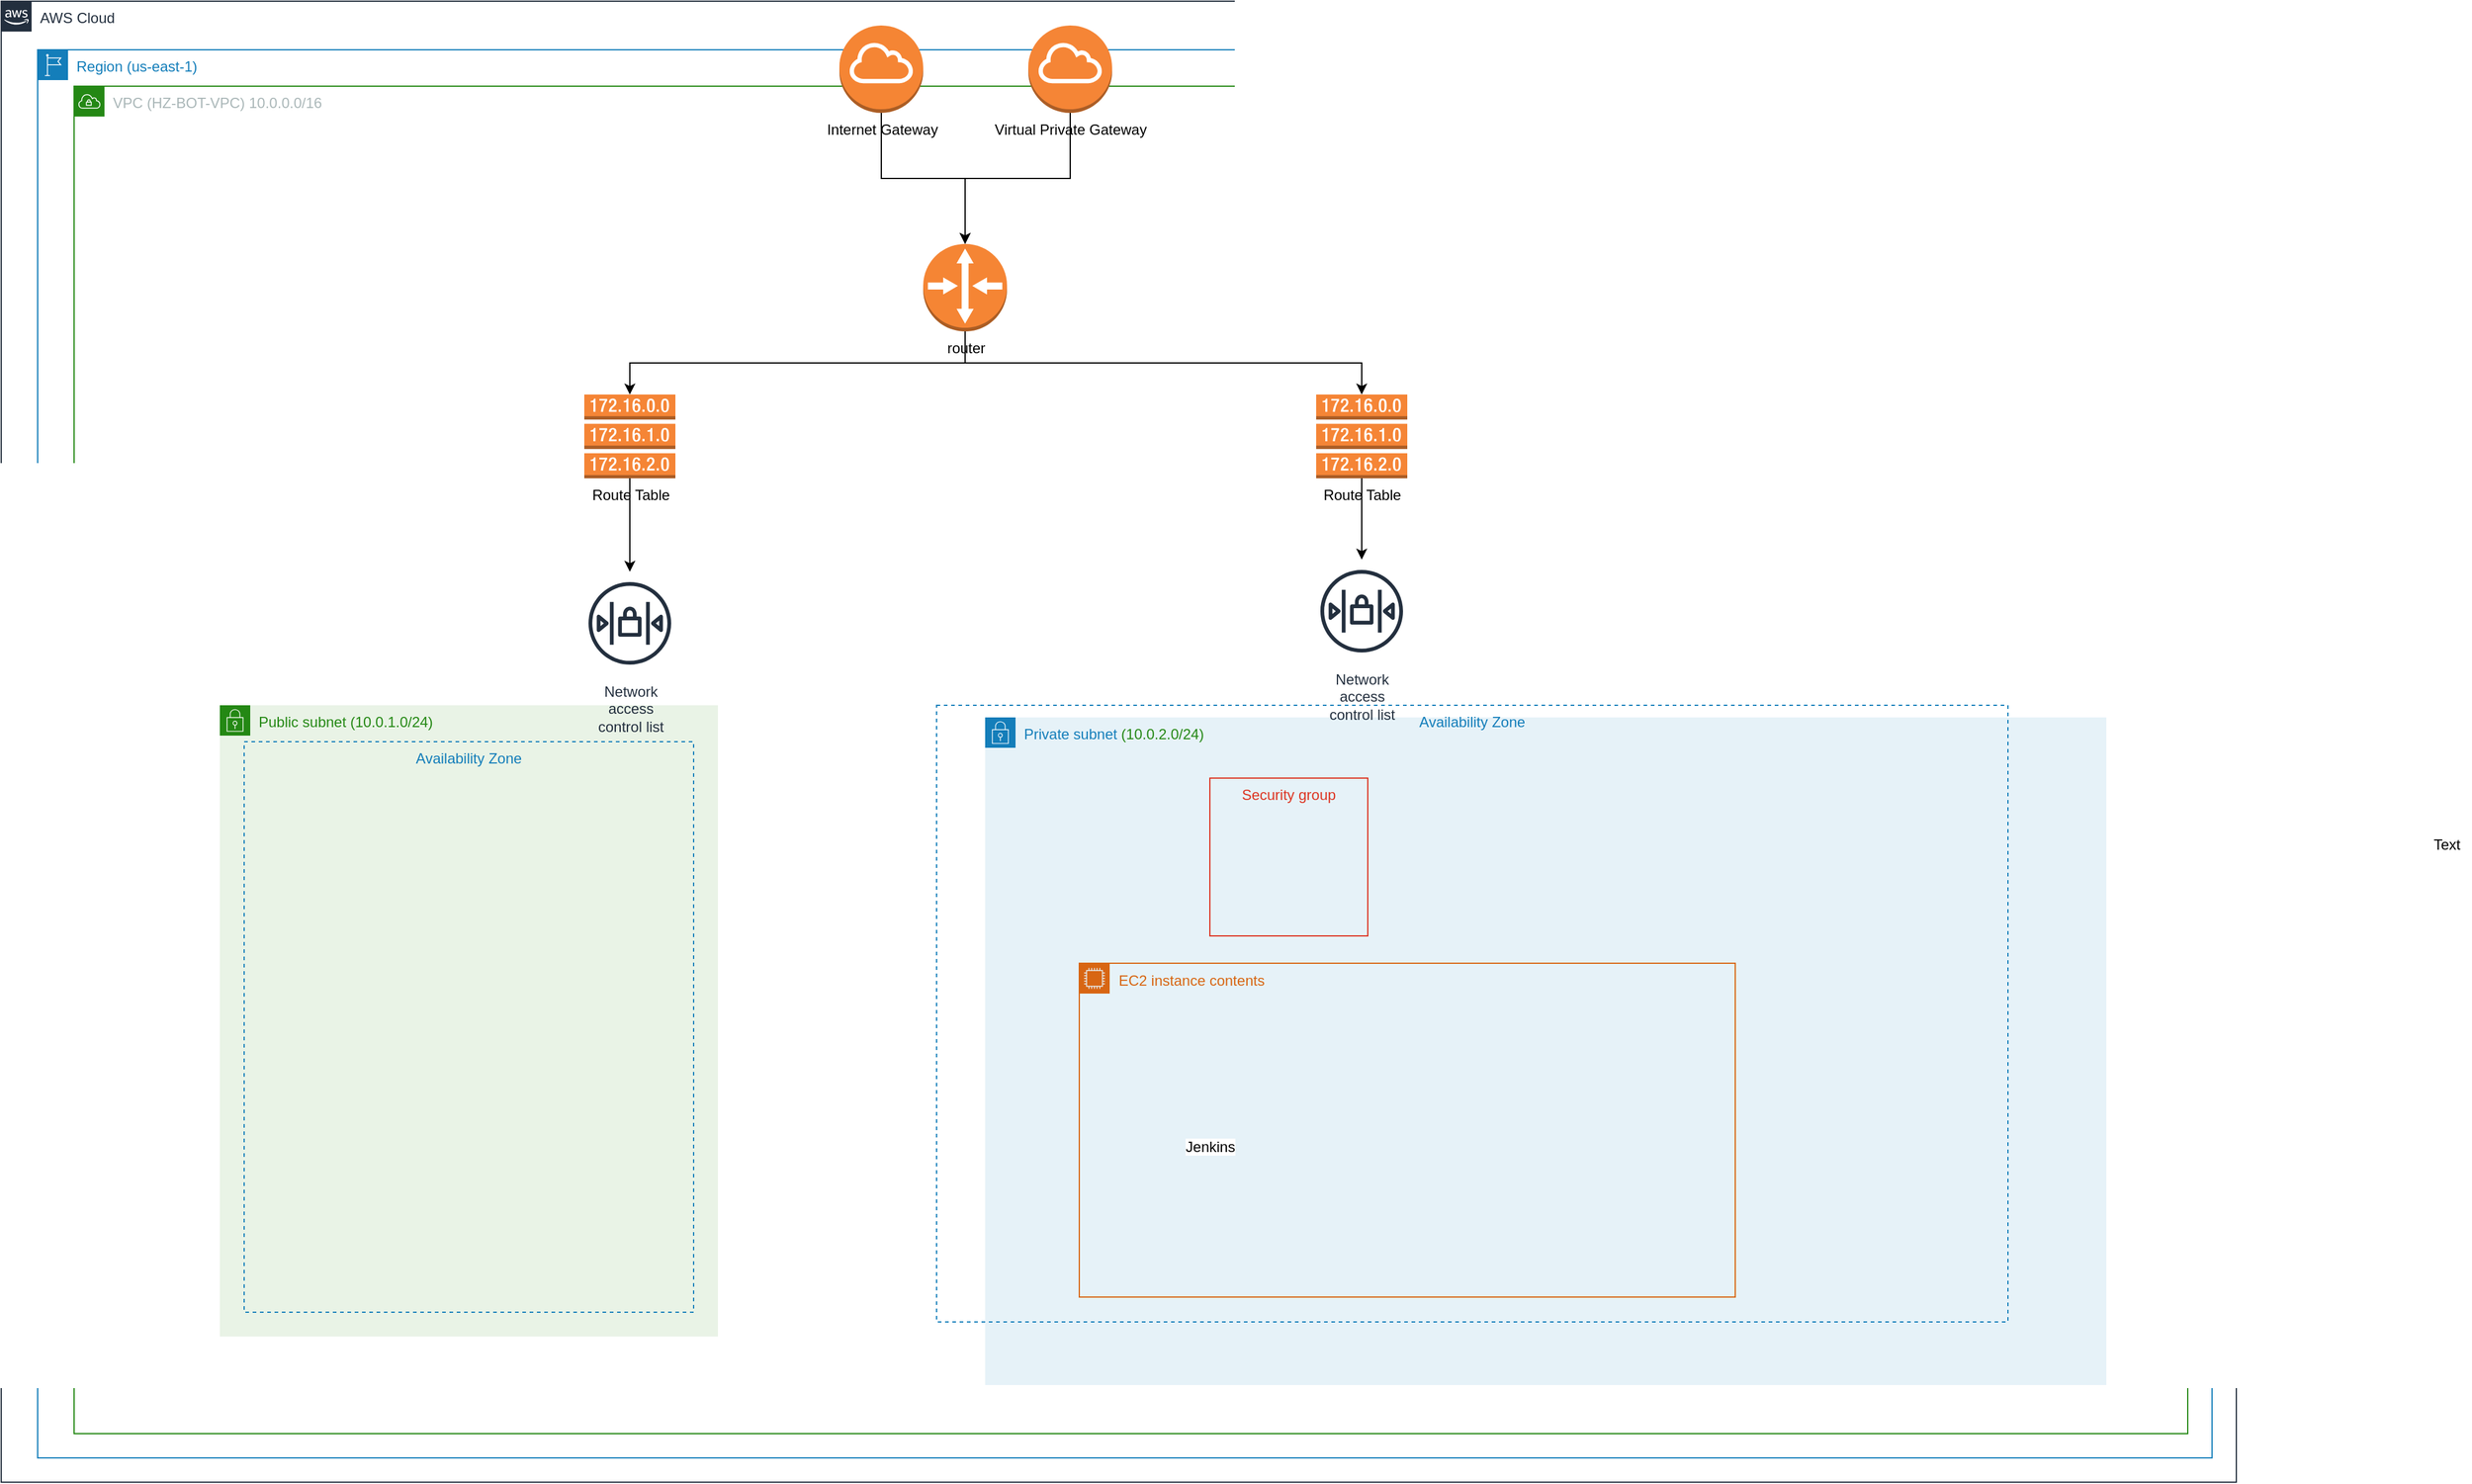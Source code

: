 <mxfile version="12.3.0" type="github" pages="1"><diagram id="Ht1M8jgEwFfnCIfOTk4-" name="Page-1"><mxGraphModel dx="1966" dy="1089" grid="1" gridSize="10" guides="1" tooltips="1" connect="1" arrows="1" fold="1" page="1" pageScale="1" pageWidth="1169" pageHeight="827" math="0" shadow="0"><root><mxCell id="0"/><mxCell id="1" parent="0"/><mxCell id="IrCEQAtB_wHfeVbh73Qq-1" value="AWS Cloud" style="points=[[0,0],[0.25,0],[0.5,0],[0.75,0],[1,0],[1,0.25],[1,0.5],[1,0.75],[1,1],[0.75,1],[0.5,1],[0.25,1],[0,1],[0,0.75],[0,0.5],[0,0.25]];outlineConnect=0;gradientColor=none;html=1;whiteSpace=wrap;fontSize=12;fontStyle=0;shape=mxgraph.aws4.group;grIcon=mxgraph.aws4.group_aws_cloud_alt;strokeColor=#232F3E;fillColor=none;verticalAlign=top;align=left;spacingLeft=30;fontColor=#232F3E;dashed=0;" vertex="1" parent="1"><mxGeometry x="20" y="20" width="1840" height="1220" as="geometry"/></mxCell><mxCell id="IrCEQAtB_wHfeVbh73Qq-2" value="Region (us-east-1)" style="points=[[0,0],[0.25,0],[0.5,0],[0.75,0],[1,0],[1,0.25],[1,0.5],[1,0.75],[1,1],[0.75,1],[0.5,1],[0.25,1],[0,1],[0,0.75],[0,0.5],[0,0.25]];outlineConnect=0;gradientColor=none;html=1;whiteSpace=wrap;fontSize=12;fontStyle=0;shape=mxgraph.aws4.group;grIcon=mxgraph.aws4.group_region;strokeColor=#147EBA;fillColor=none;verticalAlign=top;align=left;spacingLeft=30;fontColor=#147EBA;dashed=0;" vertex="1" parent="1"><mxGeometry x="50" y="60" width="1790" height="1160" as="geometry"/></mxCell><mxCell id="IrCEQAtB_wHfeVbh73Qq-3" value="VPC (HZ-BOT-VPC) 10.0.0.0/16" style="points=[[0,0],[0.25,0],[0.5,0],[0.75,0],[1,0],[1,0.25],[1,0.5],[1,0.75],[1,1],[0.75,1],[0.5,1],[0.25,1],[0,1],[0,0.75],[0,0.5],[0,0.25]];outlineConnect=0;gradientColor=none;html=1;whiteSpace=wrap;fontSize=12;fontStyle=0;shape=mxgraph.aws4.group;grIcon=mxgraph.aws4.group_vpc;strokeColor=#248814;fillColor=none;verticalAlign=top;align=left;spacingLeft=30;fontColor=#AAB7B8;dashed=0;" vertex="1" parent="1"><mxGeometry x="80" y="90" width="1740" height="1110" as="geometry"/></mxCell><mxCell id="IrCEQAtB_wHfeVbh73Qq-4" value="Public subnet (10.0.1.0/24)" style="points=[[0,0],[0.25,0],[0.5,0],[0.75,0],[1,0],[1,0.25],[1,0.5],[1,0.75],[1,1],[0.75,1],[0.5,1],[0.25,1],[0,1],[0,0.75],[0,0.5],[0,0.25]];outlineConnect=0;gradientColor=none;html=1;whiteSpace=wrap;fontSize=12;fontStyle=0;shape=mxgraph.aws4.group;grIcon=mxgraph.aws4.group_security_group;grStroke=0;strokeColor=#248814;fillColor=#E9F3E6;verticalAlign=top;align=left;spacingLeft=30;fontColor=#248814;dashed=0;" vertex="1" parent="1"><mxGeometry x="200" y="600" width="410" height="520" as="geometry"/></mxCell><mxCell id="IrCEQAtB_wHfeVbh73Qq-5" value="Private subnet&amp;nbsp;&lt;span style=&quot;color: rgb(36 , 136 , 20)&quot;&gt;(10.0.2.0/24)&lt;/span&gt;" style="points=[[0,0],[0.25,0],[0.5,0],[0.75,0],[1,0],[1,0.25],[1,0.5],[1,0.75],[1,1],[0.75,1],[0.5,1],[0.25,1],[0,1],[0,0.75],[0,0.5],[0,0.25]];outlineConnect=0;gradientColor=none;html=1;whiteSpace=wrap;fontSize=12;fontStyle=0;shape=mxgraph.aws4.group;grIcon=mxgraph.aws4.group_security_group;grStroke=0;strokeColor=#147EBA;fillColor=#E6F2F8;verticalAlign=top;align=left;spacingLeft=30;fontColor=#147EBA;dashed=0;" vertex="1" parent="1"><mxGeometry x="830" y="610" width="923" height="550" as="geometry"/></mxCell><mxCell id="IrCEQAtB_wHfeVbh73Qq-14" style="edgeStyle=orthogonalEdgeStyle;rounded=0;orthogonalLoop=1;jettySize=auto;html=1;exitX=0.5;exitY=1;exitDx=0;exitDy=0;exitPerimeter=0;entryX=0.5;entryY=0;entryDx=0;entryDy=0;entryPerimeter=0;" edge="1" parent="1" source="IrCEQAtB_wHfeVbh73Qq-7" target="IrCEQAtB_wHfeVbh73Qq-9"><mxGeometry relative="1" as="geometry"/></mxCell><mxCell id="IrCEQAtB_wHfeVbh73Qq-7" value="Internet Gateway" style="outlineConnect=0;dashed=0;verticalLabelPosition=bottom;verticalAlign=top;align=center;html=1;shape=mxgraph.aws3.internet_gateway;fillColor=#F58534;gradientColor=none;" vertex="1" parent="1"><mxGeometry x="710" y="40" width="69" height="72" as="geometry"/></mxCell><mxCell id="IrCEQAtB_wHfeVbh73Qq-15" style="edgeStyle=orthogonalEdgeStyle;rounded=0;orthogonalLoop=1;jettySize=auto;html=1;exitX=0.5;exitY=1;exitDx=0;exitDy=0;exitPerimeter=0;entryX=0.5;entryY=0;entryDx=0;entryDy=0;entryPerimeter=0;" edge="1" parent="1" source="IrCEQAtB_wHfeVbh73Qq-8" target="IrCEQAtB_wHfeVbh73Qq-9"><mxGeometry relative="1" as="geometry"/></mxCell><mxCell id="IrCEQAtB_wHfeVbh73Qq-8" value="Virtual Private Gateway" style="outlineConnect=0;dashed=0;verticalLabelPosition=bottom;verticalAlign=top;align=center;html=1;shape=mxgraph.aws3.internet_gateway;fillColor=#F58536;gradientColor=none;" vertex="1" parent="1"><mxGeometry x="865.5" y="40" width="69" height="72" as="geometry"/></mxCell><mxCell id="IrCEQAtB_wHfeVbh73Qq-16" style="edgeStyle=orthogonalEdgeStyle;rounded=0;orthogonalLoop=1;jettySize=auto;html=1;exitX=0.5;exitY=1;exitDx=0;exitDy=0;exitPerimeter=0;entryX=0.5;entryY=0;entryDx=0;entryDy=0;entryPerimeter=0;" edge="1" parent="1" source="IrCEQAtB_wHfeVbh73Qq-9" target="IrCEQAtB_wHfeVbh73Qq-10"><mxGeometry relative="1" as="geometry"/></mxCell><mxCell id="IrCEQAtB_wHfeVbh73Qq-21" style="edgeStyle=orthogonalEdgeStyle;rounded=0;orthogonalLoop=1;jettySize=auto;html=1;exitX=0.5;exitY=1;exitDx=0;exitDy=0;exitPerimeter=0;entryX=0.5;entryY=0;entryDx=0;entryDy=0;entryPerimeter=0;" edge="1" parent="1" source="IrCEQAtB_wHfeVbh73Qq-9" target="IrCEQAtB_wHfeVbh73Qq-19"><mxGeometry relative="1" as="geometry"/></mxCell><mxCell id="IrCEQAtB_wHfeVbh73Qq-9" value="router" style="outlineConnect=0;dashed=0;verticalLabelPosition=bottom;verticalAlign=top;align=center;html=1;shape=mxgraph.aws3.router;fillColor=#F58534;gradientColor=none;" vertex="1" parent="1"><mxGeometry x="779" y="220" width="69" height="72" as="geometry"/></mxCell><mxCell id="IrCEQAtB_wHfeVbh73Qq-17" style="edgeStyle=orthogonalEdgeStyle;rounded=0;orthogonalLoop=1;jettySize=auto;html=1;exitX=0.5;exitY=1;exitDx=0;exitDy=0;exitPerimeter=0;" edge="1" parent="1" source="IrCEQAtB_wHfeVbh73Qq-10" target="IrCEQAtB_wHfeVbh73Qq-11"><mxGeometry relative="1" as="geometry"/></mxCell><mxCell id="IrCEQAtB_wHfeVbh73Qq-10" value="Route Table" style="outlineConnect=0;dashed=0;verticalLabelPosition=bottom;verticalAlign=top;align=center;html=1;shape=mxgraph.aws3.route_table;fillColor=#F58536;gradientColor=none;" vertex="1" parent="1"><mxGeometry x="500" y="344" width="75" height="69" as="geometry"/></mxCell><mxCell id="IrCEQAtB_wHfeVbh73Qq-11" value="Network&#10;access&#10;control list" style="outlineConnect=0;fontColor=#232F3E;gradientColor=none;strokeColor=#232F3E;fillColor=#ffffff;dashed=0;verticalLabelPosition=bottom;verticalAlign=top;align=center;html=1;fontSize=12;fontStyle=0;aspect=fixed;shape=mxgraph.aws4.resourceIcon;resIcon=mxgraph.aws4.network_access_control_list;" vertex="1" parent="1"><mxGeometry x="495" y="490" width="85" height="85" as="geometry"/></mxCell><mxCell id="IrCEQAtB_wHfeVbh73Qq-18" style="edgeStyle=orthogonalEdgeStyle;rounded=0;orthogonalLoop=1;jettySize=auto;html=1;exitX=0.5;exitY=1;exitDx=0;exitDy=0;exitPerimeter=0;" edge="1" parent="1" source="IrCEQAtB_wHfeVbh73Qq-19" target="IrCEQAtB_wHfeVbh73Qq-20"><mxGeometry relative="1" as="geometry"/></mxCell><mxCell id="IrCEQAtB_wHfeVbh73Qq-19" value="Route Table" style="outlineConnect=0;dashed=0;verticalLabelPosition=bottom;verticalAlign=top;align=center;html=1;shape=mxgraph.aws3.route_table;fillColor=#F58536;gradientColor=none;" vertex="1" parent="1"><mxGeometry x="1102.5" y="344" width="75" height="69" as="geometry"/></mxCell><mxCell id="IrCEQAtB_wHfeVbh73Qq-20" value="Network&#10;access&#10;control list" style="outlineConnect=0;fontColor=#232F3E;gradientColor=none;strokeColor=#232F3E;fillColor=#ffffff;dashed=0;verticalLabelPosition=bottom;verticalAlign=top;align=center;html=1;fontSize=12;fontStyle=0;aspect=fixed;shape=mxgraph.aws4.resourceIcon;resIcon=mxgraph.aws4.network_access_control_list;" vertex="1" parent="1"><mxGeometry x="1097.5" y="480" width="85" height="85" as="geometry"/></mxCell><mxCell id="IrCEQAtB_wHfeVbh73Qq-23" value="Availability Zone" style="fillColor=none;strokeColor=#147EBA;dashed=1;verticalAlign=top;fontStyle=0;fontColor=#147EBA;" vertex="1" parent="1"><mxGeometry x="220" y="630" width="370" height="470" as="geometry"/></mxCell><mxCell id="IrCEQAtB_wHfeVbh73Qq-24" value="Availability Zone" style="fillColor=none;strokeColor=#147EBA;dashed=1;verticalAlign=top;fontStyle=0;fontColor=#147EBA;" vertex="1" parent="1"><mxGeometry x="790" y="600" width="882" height="508" as="geometry"/></mxCell><mxCell id="IrCEQAtB_wHfeVbh73Qq-25" value="Text" style="text;html=1;align=center;verticalAlign=middle;resizable=0;points=[];;autosize=1;" vertex="1" parent="1"><mxGeometry x="2013" y="705" width="40" height="20" as="geometry"/></mxCell><mxCell id="IrCEQAtB_wHfeVbh73Qq-13" value="Security group" style="fillColor=none;strokeColor=#DD3522;verticalAlign=top;fontStyle=0;fontColor=#DD3522;" vertex="1" parent="1"><mxGeometry x="1015" y="660" width="130" height="130" as="geometry"/></mxCell><mxCell id="IrCEQAtB_wHfeVbh73Qq-6" value="EC2 instance contents" style="points=[[0,0],[0.25,0],[0.5,0],[0.75,0],[1,0],[1,0.25],[1,0.5],[1,0.75],[1,1],[0.75,1],[0.5,1],[0.25,1],[0,1],[0,0.75],[0,0.5],[0,0.25]];outlineConnect=0;gradientColor=none;html=1;whiteSpace=wrap;fontSize=12;fontStyle=0;shape=mxgraph.aws4.group;grIcon=mxgraph.aws4.group_ec2_instance_contents;strokeColor=#D86613;fillColor=none;verticalAlign=top;align=left;spacingLeft=30;fontColor=#D86613;dashed=0;" vertex="1" parent="1"><mxGeometry x="907.5" y="812.5" width="540" height="275" as="geometry"/></mxCell><mxCell id="IrCEQAtB_wHfeVbh73Qq-22" value="Jenkins" style="shape=image;html=1;verticalAlign=top;verticalLabelPosition=bottom;labelBackgroundColor=#ffffff;imageAspect=0;aspect=fixed;image=https://cdn4.iconfinder.com/data/icons/logos-brands-5/24/jenkins-128.png" vertex="1" parent="1"><mxGeometry x="970" y="860" width="90" height="90" as="geometry"/></mxCell></root></mxGraphModel></diagram></mxfile>
